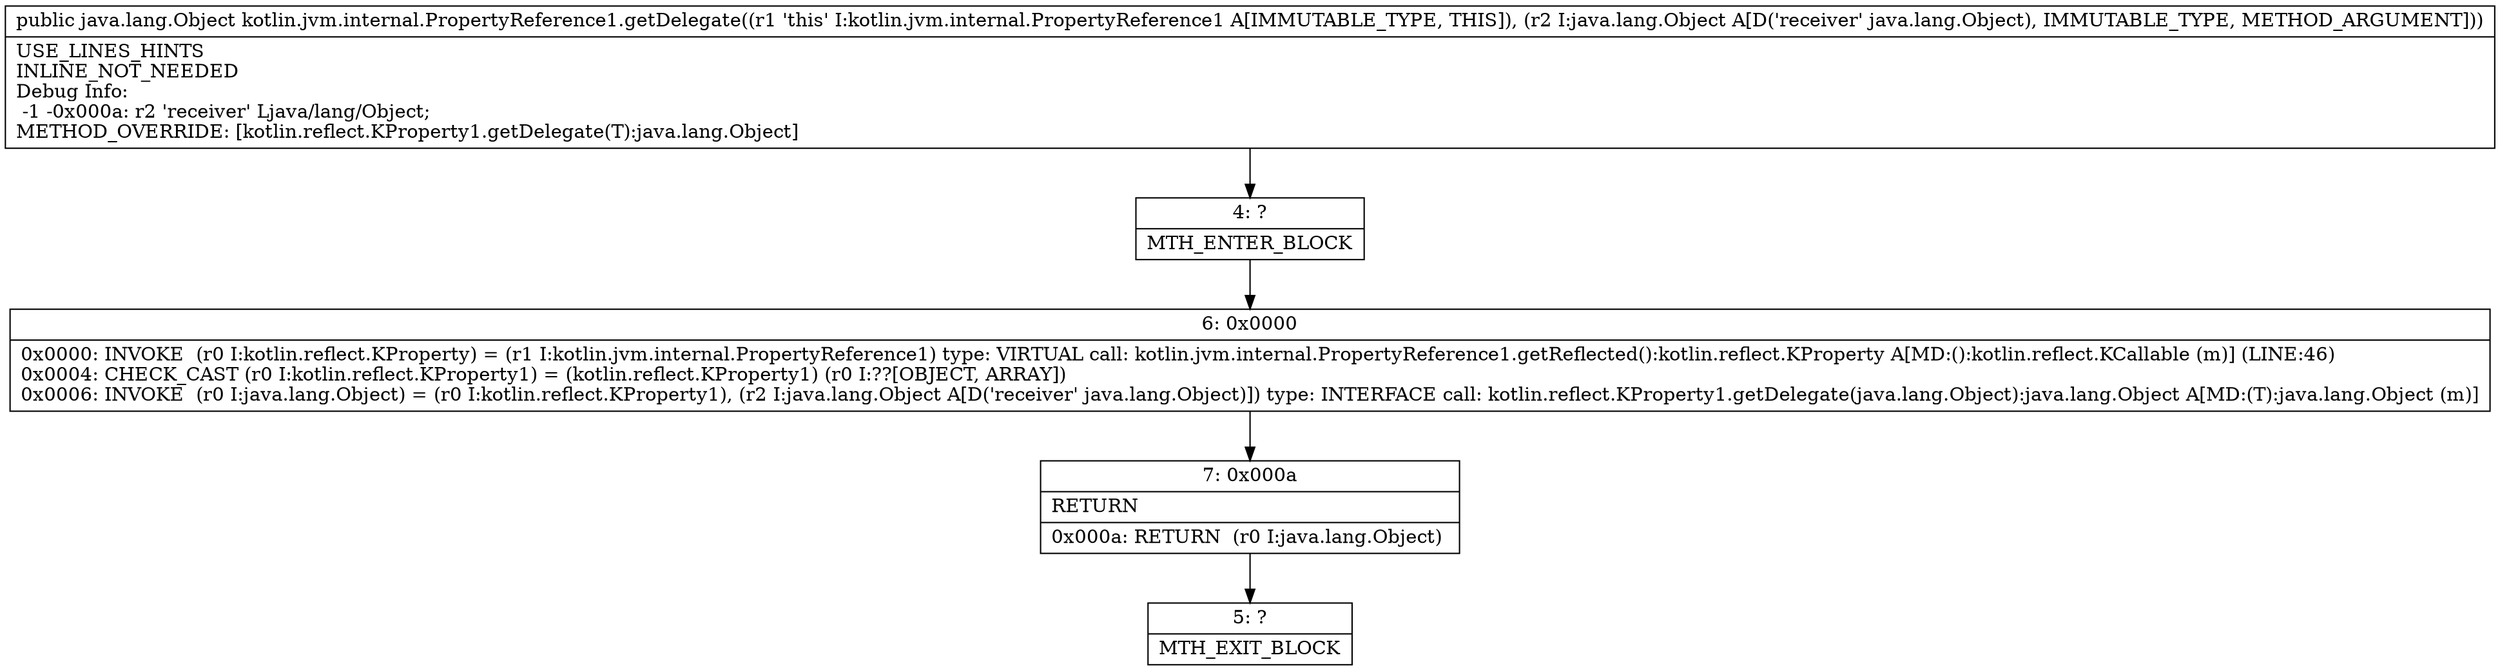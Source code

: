 digraph "CFG forkotlin.jvm.internal.PropertyReference1.getDelegate(Ljava\/lang\/Object;)Ljava\/lang\/Object;" {
Node_4 [shape=record,label="{4\:\ ?|MTH_ENTER_BLOCK\l}"];
Node_6 [shape=record,label="{6\:\ 0x0000|0x0000: INVOKE  (r0 I:kotlin.reflect.KProperty) = (r1 I:kotlin.jvm.internal.PropertyReference1) type: VIRTUAL call: kotlin.jvm.internal.PropertyReference1.getReflected():kotlin.reflect.KProperty A[MD:():kotlin.reflect.KCallable (m)] (LINE:46)\l0x0004: CHECK_CAST (r0 I:kotlin.reflect.KProperty1) = (kotlin.reflect.KProperty1) (r0 I:??[OBJECT, ARRAY]) \l0x0006: INVOKE  (r0 I:java.lang.Object) = (r0 I:kotlin.reflect.KProperty1), (r2 I:java.lang.Object A[D('receiver' java.lang.Object)]) type: INTERFACE call: kotlin.reflect.KProperty1.getDelegate(java.lang.Object):java.lang.Object A[MD:(T):java.lang.Object (m)]\l}"];
Node_7 [shape=record,label="{7\:\ 0x000a|RETURN\l|0x000a: RETURN  (r0 I:java.lang.Object) \l}"];
Node_5 [shape=record,label="{5\:\ ?|MTH_EXIT_BLOCK\l}"];
MethodNode[shape=record,label="{public java.lang.Object kotlin.jvm.internal.PropertyReference1.getDelegate((r1 'this' I:kotlin.jvm.internal.PropertyReference1 A[IMMUTABLE_TYPE, THIS]), (r2 I:java.lang.Object A[D('receiver' java.lang.Object), IMMUTABLE_TYPE, METHOD_ARGUMENT]))  | USE_LINES_HINTS\lINLINE_NOT_NEEDED\lDebug Info:\l  \-1 \-0x000a: r2 'receiver' Ljava\/lang\/Object;\lMETHOD_OVERRIDE: [kotlin.reflect.KProperty1.getDelegate(T):java.lang.Object]\l}"];
MethodNode -> Node_4;Node_4 -> Node_6;
Node_6 -> Node_7;
Node_7 -> Node_5;
}

